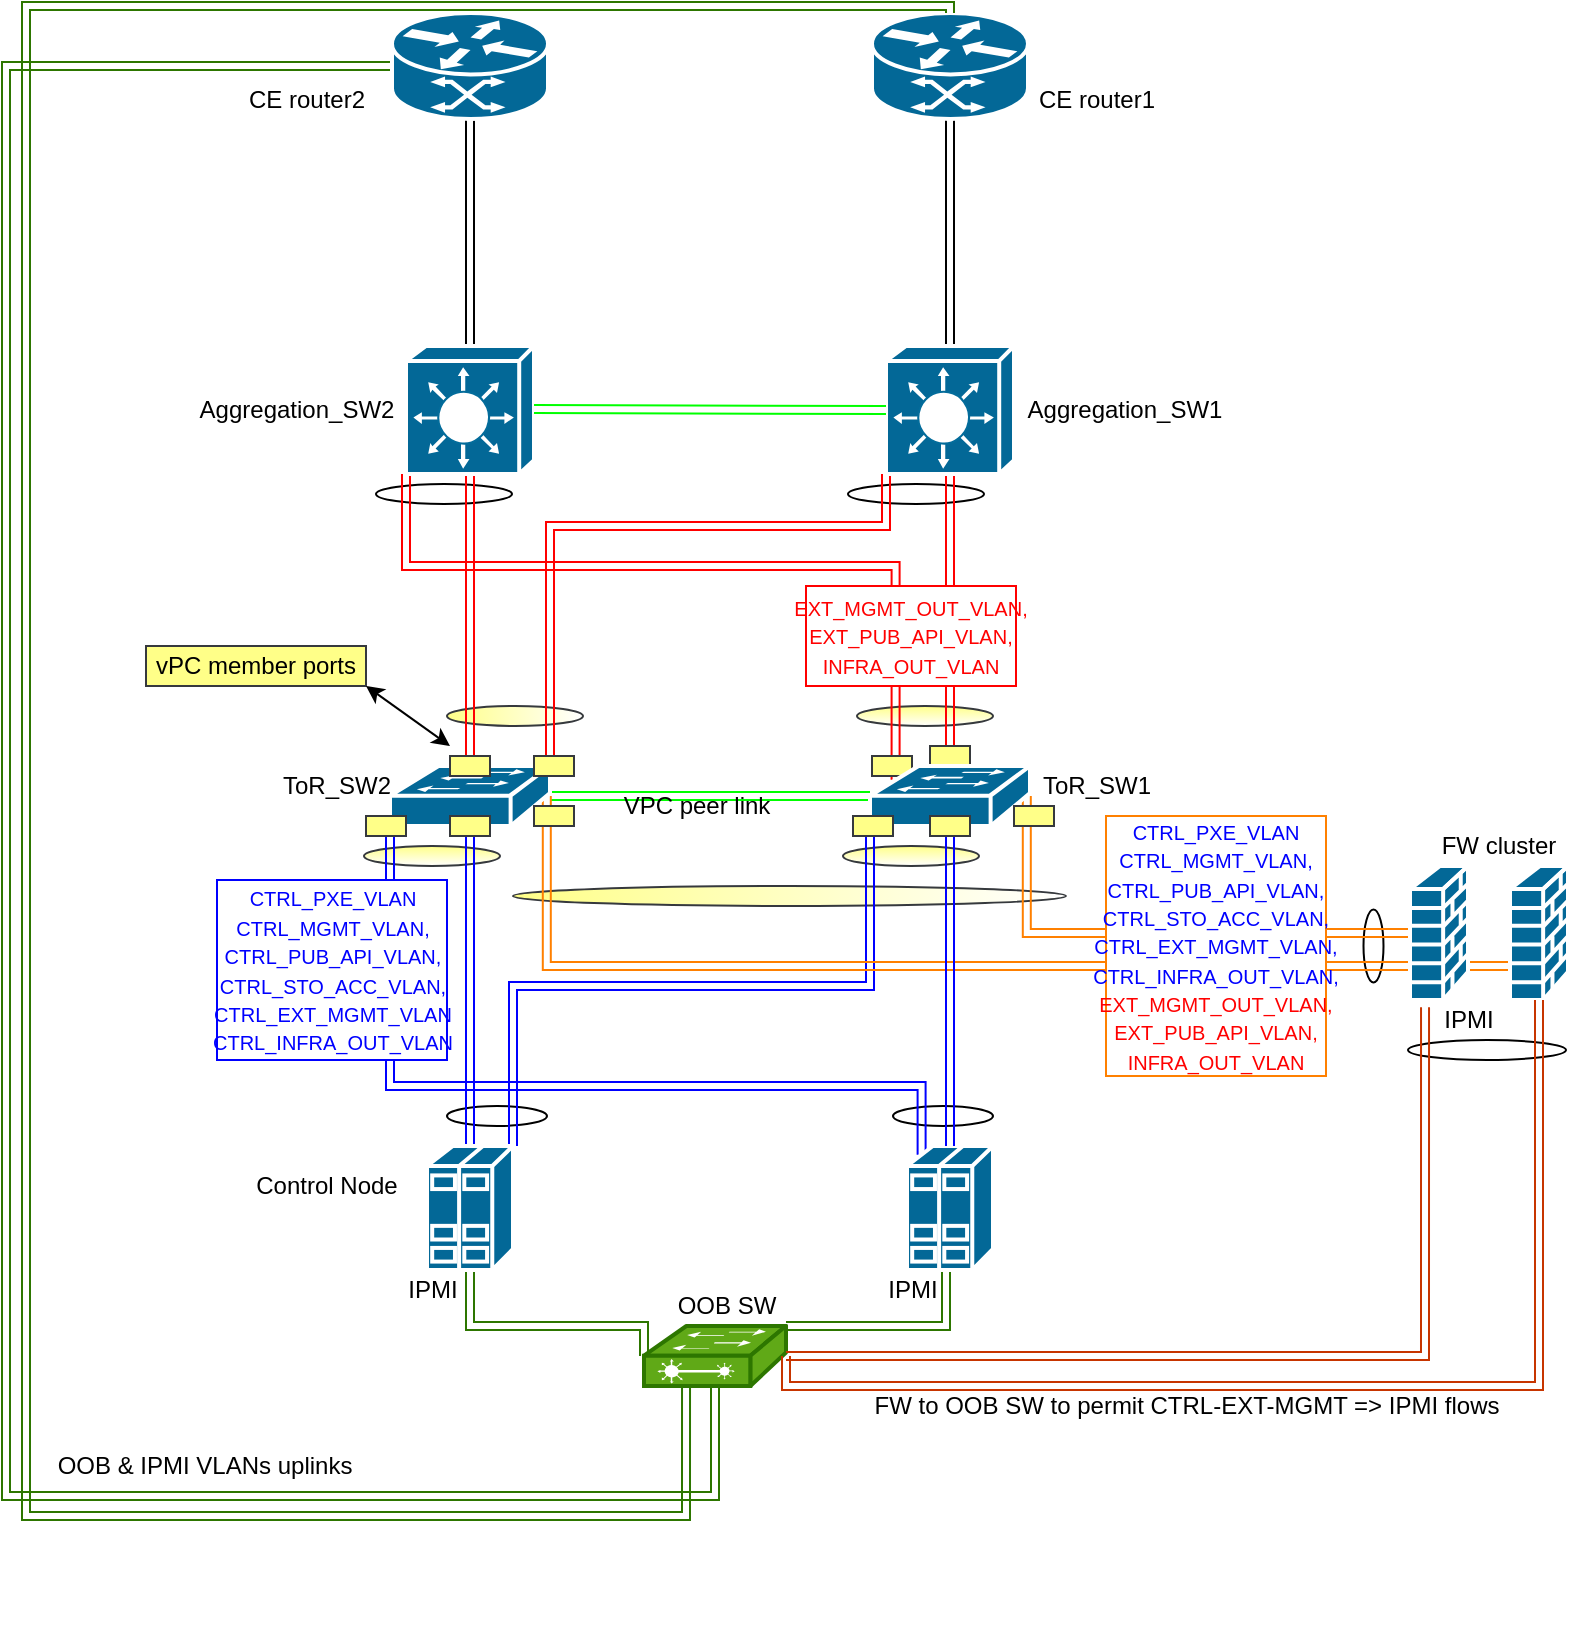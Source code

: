 <mxfile version="14.1.8" type="github">
  <diagram id="XjHLATgaNIMUa8NQz7aA" name="Page-1">
    <mxGraphModel dx="1775" dy="537" grid="1" gridSize="10" guides="1" tooltips="1" connect="1" arrows="1" fold="1" page="1" pageScale="1" pageWidth="850" pageHeight="1100" math="0" shadow="0">
      <root>
        <mxCell id="0" />
        <mxCell id="1" parent="0" />
        <mxCell id="eg7Gd9BjpVtbM1bQ0SC5-29" value="" style="ellipse;whiteSpace=wrap;html=1;" parent="1" vertex="1">
          <mxGeometry x="671" y="577" width="79" height="10" as="geometry" />
        </mxCell>
        <mxCell id="eg7Gd9BjpVtbM1bQ0SC5-14" value="" style="ellipse;whiteSpace=wrap;html=1;rotation=-90;" parent="1" vertex="1">
          <mxGeometry x="635.5" y="525" width="36.5" height="10" as="geometry" />
        </mxCell>
        <mxCell id="eg7Gd9BjpVtbM1bQ0SC5-2" value="" style="ellipse;whiteSpace=wrap;html=1;fillColor=#ffff88;strokeColor=#36393d;gradientDirection=east;gradientColor=#ffffff;" parent="1" vertex="1">
          <mxGeometry x="190.5" y="410" width="68" height="10" as="geometry" />
        </mxCell>
        <mxCell id="eg7Gd9BjpVtbM1bQ0SC5-3" value="" style="ellipse;whiteSpace=wrap;html=1;fillColor=#ffff88;strokeColor=#36393d;gradientColor=#ffffff;" parent="1" vertex="1">
          <mxGeometry x="149" y="480" width="68" height="10" as="geometry" />
        </mxCell>
        <mxCell id="eg7Gd9BjpVtbM1bQ0SC5-5" value="" style="ellipse;whiteSpace=wrap;html=1;fillColor=#ffff88;strokeColor=#36393d;gradientColor=#ffffff;" parent="1" vertex="1">
          <mxGeometry x="388.5" y="480" width="68" height="10" as="geometry" />
        </mxCell>
        <mxCell id="eg7Gd9BjpVtbM1bQ0SC5-6" value="" style="ellipse;whiteSpace=wrap;html=1;fillColor=#ffff88;strokeColor=#36393d;gradientColor=#ffffff;" parent="1" vertex="1">
          <mxGeometry x="395.5" y="410" width="68" height="10" as="geometry" />
        </mxCell>
        <mxCell id="eg7Gd9BjpVtbM1bQ0SC5-7" value="" style="ellipse;whiteSpace=wrap;html=1;fillColor=#ffff88;strokeColor=#36393d;gradientColor=#ffffff;gradientDirection=east;" parent="1" vertex="1">
          <mxGeometry x="223.5" y="500" width="276.5" height="10" as="geometry" />
        </mxCell>
        <mxCell id="TA1b77W6NPm8kg9r0I7c-41" value="" style="ellipse;whiteSpace=wrap;html=1;" parent="1" vertex="1">
          <mxGeometry x="391" y="299" width="68" height="10" as="geometry" />
        </mxCell>
        <mxCell id="TA1b77W6NPm8kg9r0I7c-40" value="" style="ellipse;whiteSpace=wrap;html=1;" parent="1" vertex="1">
          <mxGeometry x="155" y="299" width="68" height="10" as="geometry" />
        </mxCell>
        <mxCell id="TA1b77W6NPm8kg9r0I7c-15" value="" style="ellipse;whiteSpace=wrap;html=1;" parent="1" vertex="1">
          <mxGeometry x="190.5" y="610" width="50" height="10" as="geometry" />
        </mxCell>
        <mxCell id="TA1b77W6NPm8kg9r0I7c-11" value="" style="ellipse;whiteSpace=wrap;html=1;" parent="1" vertex="1">
          <mxGeometry x="413.5" y="610" width="50" height="10" as="geometry" />
        </mxCell>
        <mxCell id="TA1b77W6NPm8kg9r0I7c-7" style="edgeStyle=orthogonalEdgeStyle;rounded=0;orthogonalLoop=1;jettySize=auto;html=1;entryX=0.5;entryY=0.98;entryDx=0;entryDy=0;entryPerimeter=0;shape=link;strokeColor=#0000FF;" parent="1" source="TA1b77W6NPm8kg9r0I7c-1" target="TA1b77W6NPm8kg9r0I7c-3" edge="1">
          <mxGeometry relative="1" as="geometry" />
        </mxCell>
        <mxCell id="TA1b77W6NPm8kg9r0I7c-10" style="edgeStyle=orthogonalEdgeStyle;rounded=0;orthogonalLoop=1;jettySize=auto;html=1;exitX=1;exitY=0;exitDx=0;exitDy=0;exitPerimeter=0;entryX=0;entryY=0.98;entryDx=0;entryDy=0;entryPerimeter=0;shape=link;strokeColor=#0000FF;" parent="1" source="TA1b77W6NPm8kg9r0I7c-1" target="TA1b77W6NPm8kg9r0I7c-4" edge="1">
          <mxGeometry relative="1" as="geometry" />
        </mxCell>
        <mxCell id="Xf1OnpS6K2WvkpgggGJM-3" style="edgeStyle=orthogonalEdgeStyle;rounded=0;orthogonalLoop=1;jettySize=auto;html=1;exitX=0.5;exitY=1;exitDx=0;exitDy=0;exitPerimeter=0;fillColor=#60a917;strokeColor=#2D7600;shape=link;entryX=0;entryY=0.5;entryDx=0;entryDy=0;entryPerimeter=0;" parent="1" source="TA1b77W6NPm8kg9r0I7c-1" target="Xf1OnpS6K2WvkpgggGJM-1" edge="1">
          <mxGeometry relative="1" as="geometry">
            <mxPoint x="260" y="720" as="targetPoint" />
            <Array as="points">
              <mxPoint x="202" y="720" />
              <mxPoint x="289" y="720" />
            </Array>
          </mxGeometry>
        </mxCell>
        <mxCell id="TA1b77W6NPm8kg9r0I7c-1" value="" style="shape=mxgraph.cisco.servers.standard_host;html=1;pointerEvents=1;dashed=0;fillColor=#036897;strokeColor=#ffffff;strokeWidth=2;verticalLabelPosition=bottom;verticalAlign=top;align=center;outlineConnect=0;" parent="1" vertex="1">
          <mxGeometry x="180.5" y="630" width="43" height="62" as="geometry" />
        </mxCell>
        <mxCell id="TA1b77W6NPm8kg9r0I7c-9" style="edgeStyle=orthogonalEdgeStyle;rounded=0;orthogonalLoop=1;jettySize=auto;html=1;exitX=0.17;exitY=0.07;exitDx=0;exitDy=0;exitPerimeter=0;entryX=0;entryY=0.98;entryDx=0;entryDy=0;entryPerimeter=0;shape=link;strokeColor=#0000FF;" parent="1" source="TA1b77W6NPm8kg9r0I7c-2" target="TA1b77W6NPm8kg9r0I7c-3" edge="1">
          <mxGeometry relative="1" as="geometry">
            <Array as="points">
              <mxPoint x="428" y="600" />
              <mxPoint x="162" y="600" />
            </Array>
          </mxGeometry>
        </mxCell>
        <mxCell id="TA1b77W6NPm8kg9r0I7c-26" style="edgeStyle=orthogonalEdgeStyle;shape=link;rounded=0;orthogonalLoop=1;jettySize=auto;html=1;exitX=0.5;exitY=0;exitDx=0;exitDy=0;exitPerimeter=0;entryX=0.5;entryY=0.98;entryDx=0;entryDy=0;entryPerimeter=0;strokeColor=#0000FF;" parent="1" source="-m4TFduSaG5o08_VPAXe-14" target="TA1b77W6NPm8kg9r0I7c-4" edge="1">
          <mxGeometry relative="1" as="geometry" />
        </mxCell>
        <mxCell id="Xf1OnpS6K2WvkpgggGJM-4" style="edgeStyle=orthogonalEdgeStyle;rounded=0;orthogonalLoop=1;jettySize=auto;html=1;entryX=1;entryY=0;entryDx=0;entryDy=0;entryPerimeter=0;fillColor=#60a917;strokeColor=#2D7600;shape=link;" parent="1" source="TA1b77W6NPm8kg9r0I7c-2" target="Xf1OnpS6K2WvkpgggGJM-1" edge="1">
          <mxGeometry relative="1" as="geometry">
            <Array as="points">
              <mxPoint x="440" y="720" />
            </Array>
          </mxGeometry>
        </mxCell>
        <mxCell id="TA1b77W6NPm8kg9r0I7c-2" value="" style="shape=mxgraph.cisco.servers.standard_host;html=1;pointerEvents=1;dashed=0;fillColor=#036897;strokeColor=#ffffff;strokeWidth=2;verticalLabelPosition=bottom;verticalAlign=top;align=center;outlineConnect=0;" parent="1" vertex="1">
          <mxGeometry x="420.5" y="630" width="43" height="62" as="geometry" />
        </mxCell>
        <mxCell id="TA1b77W6NPm8kg9r0I7c-30" style="edgeStyle=orthogonalEdgeStyle;shape=link;rounded=0;orthogonalLoop=1;jettySize=auto;html=1;entryX=0.5;entryY=1;entryDx=0;entryDy=0;entryPerimeter=0;strokeColor=#FF0000;" parent="1" source="-m4TFduSaG5o08_VPAXe-2" target="TA1b77W6NPm8kg9r0I7c-27" edge="1">
          <mxGeometry relative="1" as="geometry" />
        </mxCell>
        <mxCell id="TA1b77W6NPm8kg9r0I7c-39" style="edgeStyle=orthogonalEdgeStyle;shape=link;rounded=0;orthogonalLoop=1;jettySize=auto;html=1;exitX=1;exitY=0;exitDx=0;exitDy=0;exitPerimeter=0;entryX=0;entryY=1;entryDx=0;entryDy=0;entryPerimeter=0;strokeColor=#FF0000;" parent="1" source="TA1b77W6NPm8kg9r0I7c-3" target="TA1b77W6NPm8kg9r0I7c-28" edge="1">
          <mxGeometry relative="1" as="geometry">
            <Array as="points">
              <mxPoint x="242" y="320" />
              <mxPoint x="410" y="320" />
            </Array>
          </mxGeometry>
        </mxCell>
        <mxCell id="TA1b77W6NPm8kg9r0I7c-42" style="edgeStyle=orthogonalEdgeStyle;shape=link;rounded=0;orthogonalLoop=1;jettySize=auto;html=1;strokeColor=#00FF00;" parent="1" source="TA1b77W6NPm8kg9r0I7c-3" target="TA1b77W6NPm8kg9r0I7c-4" edge="1">
          <mxGeometry relative="1" as="geometry" />
        </mxCell>
        <mxCell id="TA1b77W6NPm8kg9r0I7c-29" style="edgeStyle=orthogonalEdgeStyle;shape=link;rounded=0;orthogonalLoop=1;jettySize=auto;html=1;strokeColor=#FF0000;" parent="1" source="-m4TFduSaG5o08_VPAXe-7" target="TA1b77W6NPm8kg9r0I7c-28" edge="1">
          <mxGeometry relative="1" as="geometry" />
        </mxCell>
        <mxCell id="TA1b77W6NPm8kg9r0I7c-38" style="edgeStyle=orthogonalEdgeStyle;shape=link;rounded=0;orthogonalLoop=1;jettySize=auto;html=1;exitX=0.16;exitY=0.23;exitDx=0;exitDy=0;exitPerimeter=0;entryX=0;entryY=1;entryDx=0;entryDy=0;entryPerimeter=0;strokeColor=#FF0000;" parent="1" source="TA1b77W6NPm8kg9r0I7c-4" target="TA1b77W6NPm8kg9r0I7c-27" edge="1">
          <mxGeometry relative="1" as="geometry">
            <Array as="points">
              <mxPoint x="415" y="340" />
              <mxPoint x="170" y="340" />
            </Array>
          </mxGeometry>
        </mxCell>
        <mxCell id="TA1b77W6NPm8kg9r0I7c-18" style="edgeStyle=orthogonalEdgeStyle;rounded=0;orthogonalLoop=1;jettySize=auto;html=1;entryX=0.98;entryY=0.5;entryDx=0;entryDy=0;entryPerimeter=0;strokeColor=#FF8000;shape=link;" parent="1" source="TA1b77W6NPm8kg9r0I7c-5" target="TA1b77W6NPm8kg9r0I7c-4" edge="1">
          <mxGeometry relative="1" as="geometry" />
        </mxCell>
        <mxCell id="TA1b77W6NPm8kg9r0I7c-20" style="edgeStyle=orthogonalEdgeStyle;rounded=0;orthogonalLoop=1;jettySize=auto;html=1;entryX=0.98;entryY=0.5;entryDx=0;entryDy=0;entryPerimeter=0;strokeColor=#FF8000;shape=link;" parent="1" source="TA1b77W6NPm8kg9r0I7c-6" target="TA1b77W6NPm8kg9r0I7c-3" edge="1">
          <mxGeometry relative="1" as="geometry">
            <Array as="points">
              <mxPoint x="240" y="540" />
            </Array>
          </mxGeometry>
        </mxCell>
        <mxCell id="TA1b77W6NPm8kg9r0I7c-5" value="" style="shape=mxgraph.cisco.security.firewall;html=1;pointerEvents=1;dashed=0;fillColor=#036897;strokeColor=#ffffff;strokeWidth=2;verticalLabelPosition=bottom;verticalAlign=top;align=center;outlineConnect=0;" parent="1" vertex="1">
          <mxGeometry x="672" y="490" width="29" height="67" as="geometry" />
        </mxCell>
        <mxCell id="TA1b77W6NPm8kg9r0I7c-6" value="" style="shape=mxgraph.cisco.security.firewall;html=1;pointerEvents=1;dashed=0;fillColor=#036897;strokeColor=#ffffff;strokeWidth=2;verticalLabelPosition=bottom;verticalAlign=top;align=center;outlineConnect=0;" parent="1" vertex="1">
          <mxGeometry x="722" y="490" width="29" height="67" as="geometry" />
        </mxCell>
        <mxCell id="Xf1OnpS6K2WvkpgggGJM-37" style="edgeStyle=orthogonalEdgeStyle;shape=link;rounded=0;orthogonalLoop=1;jettySize=auto;html=1;exitX=0.5;exitY=0;exitDx=0;exitDy=0;exitPerimeter=0;entryX=0.5;entryY=1;entryDx=0;entryDy=0;entryPerimeter=0;" parent="1" source="TA1b77W6NPm8kg9r0I7c-27" target="Xf1OnpS6K2WvkpgggGJM-33" edge="1">
          <mxGeometry relative="1" as="geometry" />
        </mxCell>
        <mxCell id="TA1b77W6NPm8kg9r0I7c-27" value="" style="shape=mxgraph.cisco.switches.layer_3_switch;html=1;pointerEvents=1;dashed=0;fillColor=#036897;strokeColor=#ffffff;strokeWidth=2;verticalLabelPosition=bottom;verticalAlign=top;align=center;outlineConnect=0;" parent="1" vertex="1">
          <mxGeometry x="170" y="230" width="64" height="64" as="geometry" />
        </mxCell>
        <mxCell id="Xf1OnpS6K2WvkpgggGJM-38" style="edgeStyle=orthogonalEdgeStyle;shape=link;rounded=0;orthogonalLoop=1;jettySize=auto;html=1;exitX=0.5;exitY=0;exitDx=0;exitDy=0;exitPerimeter=0;entryX=0.5;entryY=1;entryDx=0;entryDy=0;entryPerimeter=0;" parent="1" source="TA1b77W6NPm8kg9r0I7c-28" target="Xf1OnpS6K2WvkpgggGJM-34" edge="1">
          <mxGeometry relative="1" as="geometry" />
        </mxCell>
        <mxCell id="TA1b77W6NPm8kg9r0I7c-28" value="" style="shape=mxgraph.cisco.switches.layer_3_switch;html=1;pointerEvents=1;dashed=0;fillColor=#036897;strokeColor=#ffffff;strokeWidth=2;verticalLabelPosition=bottom;verticalAlign=top;align=center;outlineConnect=0;" parent="1" vertex="1">
          <mxGeometry x="410" y="230" width="64" height="64" as="geometry" />
        </mxCell>
        <mxCell id="TA1b77W6NPm8kg9r0I7c-32" value="ToR_SW2" style="text;html=1;align=center;verticalAlign=middle;resizable=0;points=[];autosize=1;" parent="1" vertex="1">
          <mxGeometry x="100" y="440" width="70" height="20" as="geometry" />
        </mxCell>
        <mxCell id="TA1b77W6NPm8kg9r0I7c-33" value="ToR_SW1" style="text;html=1;align=center;verticalAlign=middle;resizable=0;points=[];autosize=1;" parent="1" vertex="1">
          <mxGeometry x="480" y="440" width="70" height="20" as="geometry" />
        </mxCell>
        <mxCell id="TA1b77W6NPm8kg9r0I7c-34" value="Aggregation_SW2" style="text;html=1;align=center;verticalAlign=middle;resizable=0;points=[];autosize=1;" parent="1" vertex="1">
          <mxGeometry x="60" y="252" width="110" height="20" as="geometry" />
        </mxCell>
        <mxCell id="TA1b77W6NPm8kg9r0I7c-35" value="Aggregation_SW1" style="text;html=1;align=center;verticalAlign=middle;resizable=0;points=[];autosize=1;" parent="1" vertex="1">
          <mxGeometry x="474" y="252" width="110" height="20" as="geometry" />
        </mxCell>
        <mxCell id="TA1b77W6NPm8kg9r0I7c-36" value="Control Node" style="text;html=1;align=center;verticalAlign=middle;resizable=0;points=[];autosize=1;" parent="1" vertex="1">
          <mxGeometry x="85" y="640" width="90" height="20" as="geometry" />
        </mxCell>
        <mxCell id="TA1b77W6NPm8kg9r0I7c-37" value="FW cluster" style="text;html=1;align=center;verticalAlign=middle;resizable=0;points=[];autosize=1;" parent="1" vertex="1">
          <mxGeometry x="681" y="470" width="70" height="20" as="geometry" />
        </mxCell>
        <mxCell id="TA1b77W6NPm8kg9r0I7c-43" value="VPC peer link" style="text;html=1;align=center;verticalAlign=middle;resizable=0;points=[];autosize=1;" parent="1" vertex="1">
          <mxGeometry x="270" y="450" width="90" height="20" as="geometry" />
        </mxCell>
        <mxCell id="TA1b77W6NPm8kg9r0I7c-45" style="edgeStyle=orthogonalEdgeStyle;shape=link;rounded=0;orthogonalLoop=1;jettySize=auto;html=1;entryX=0;entryY=0.5;entryDx=0;entryDy=0;entryPerimeter=0;strokeColor=#00FF00;" parent="1" target="TA1b77W6NPm8kg9r0I7c-28" edge="1">
          <mxGeometry relative="1" as="geometry">
            <mxPoint x="234" y="261.5" as="sourcePoint" />
            <mxPoint x="394" y="261.5" as="targetPoint" />
          </mxGeometry>
        </mxCell>
        <mxCell id="TA1b77W6NPm8kg9r0I7c-46" value="&lt;span style=&quot;font-family: &amp;#34;calibri&amp;#34; , sans-serif ; text-transform: uppercase&quot;&gt;&lt;font style=&quot;font-size: 10px&quot; color=&quot;#0000ff&quot;&gt;CTRL_PXE_VLAN&lt;br&gt;ctrl_mgmt_vlan, ctrl_pub_api_vlan,&lt;br&gt;ctrl_sto_acc_vlan, CTRL_ext_mgmt_vlan&lt;br&gt;CTRL_INFRA_OUT_VLAN&lt;br&gt;&lt;/font&gt;&lt;/span&gt;" style="whiteSpace=wrap;html=1;strokeColor=#0000FF;" parent="1" vertex="1">
          <mxGeometry x="75.5" y="497" width="115" height="90" as="geometry" />
        </mxCell>
        <mxCell id="TA1b77W6NPm8kg9r0I7c-48" value="&lt;font style=&quot;font-size: 10px&quot;&gt;&lt;font style=&quot;font-size: 10px&quot;&gt;&lt;font face=&quot;calibri, sans-serif&quot; style=&quot;color: rgb(0 , 0 , 255) ; font-size: 10px&quot;&gt;&lt;span style=&quot;text-transform: uppercase&quot;&gt;CTRL_PXE_VLAN&lt;br&gt;ctrl_mgmt_vlan, ctrl_pub_api_vlan,&lt;/span&gt;&lt;/font&gt;&lt;br&gt;&lt;font face=&quot;calibri, sans-serif&quot; style=&quot;color: rgb(0 , 0 , 255) ; font-size: 10px&quot;&gt;&lt;span style=&quot;text-transform: uppercase&quot;&gt;ctrl_sto_acc_vlan, CTRL_ext_mgmt_vlan,&lt;br&gt;CTRL_INFRA_OUT_VLAN,&lt;/span&gt;&lt;/font&gt;&lt;br&gt;&lt;font face=&quot;calibri, sans-serif&quot; style=&quot;font-size: 10px&quot; color=&quot;#ff0000&quot;&gt;&lt;span style=&quot;text-transform: uppercase&quot;&gt;EXT_MGMT_OUT_VLAN,&lt;br&gt;EXT_PUB_API_VLAN, INFRA_OUT_VLAN&lt;/span&gt;&lt;/font&gt;&lt;/font&gt;&lt;/font&gt;&lt;font style=&quot;font-size: 10px&quot; color=&quot;#0000ff&quot;&gt;&lt;br&gt;&lt;/font&gt;" style="whiteSpace=wrap;html=1;strokeColor=#FF8000;" parent="1" vertex="1">
          <mxGeometry x="520" y="465" width="110" height="130" as="geometry" />
        </mxCell>
        <mxCell id="TA1b77W6NPm8kg9r0I7c-49" value="&lt;span style=&quot;color: rgb(255 , 0 , 0) ; font-family: &amp;#34;calibri&amp;#34; , sans-serif ; font-size: 10px ; text-transform: uppercase&quot;&gt;EXT_MGMT_OUT_VLAN,&lt;/span&gt;&lt;br style=&quot;color: rgb(255 , 0 , 0) ; font-family: &amp;#34;calibri&amp;#34; , sans-serif ; font-size: 10px ; text-transform: uppercase&quot;&gt;&lt;span style=&quot;color: rgb(255 , 0 , 0) ; font-family: &amp;#34;calibri&amp;#34; , sans-serif ; font-size: 10px ; text-transform: uppercase&quot;&gt;EXT_PUB_API_VLAN,&lt;br&gt;INFRA_OUT_VLAN&lt;/span&gt;&lt;font style=&quot;font-size: 10px&quot; color=&quot;#0000ff&quot;&gt;&lt;br&gt;&lt;/font&gt;" style="whiteSpace=wrap;html=1;strokeColor=#FF0000;" parent="1" vertex="1">
          <mxGeometry x="370" y="350" width="105" height="50" as="geometry" />
        </mxCell>
        <mxCell id="Xf1OnpS6K2WvkpgggGJM-5" style="edgeStyle=orthogonalEdgeStyle;rounded=0;orthogonalLoop=1;jettySize=auto;html=1;fillColor=#60a917;strokeColor=#2D7600;shape=link;entryX=0;entryY=0.5;entryDx=0;entryDy=0;entryPerimeter=0;" parent="1" source="Xf1OnpS6K2WvkpgggGJM-1" target="Xf1OnpS6K2WvkpgggGJM-33" edge="1">
          <mxGeometry relative="1" as="geometry">
            <mxPoint x="-35.5" y="273" as="targetPoint" />
            <Array as="points">
              <mxPoint x="-30" y="805" />
              <mxPoint x="-30" y="90" />
            </Array>
          </mxGeometry>
        </mxCell>
        <mxCell id="Xf1OnpS6K2WvkpgggGJM-1" value="" style="shape=mxgraph.cisco.switches.layer_2_remote_switch;html=1;pointerEvents=1;dashed=0;fillColor=#60a917;strokeColor=#2D7600;strokeWidth=2;verticalLabelPosition=bottom;verticalAlign=top;align=center;outlineConnect=0;fontColor=#ffffff;" parent="1" vertex="1">
          <mxGeometry x="289" y="720" width="71" height="30" as="geometry" />
        </mxCell>
        <mxCell id="Xf1OnpS6K2WvkpgggGJM-8" value="OOB SW" style="text;html=1;align=center;verticalAlign=middle;resizable=0;points=[];autosize=1;" parent="1" vertex="1">
          <mxGeometry x="300" y="700" width="60" height="20" as="geometry" />
        </mxCell>
        <mxCell id="Xf1OnpS6K2WvkpgggGJM-9" value="IPMI" style="text;html=1;align=center;verticalAlign=middle;resizable=0;points=[];autosize=1;" parent="1" vertex="1">
          <mxGeometry x="163" y="692" width="40" height="20" as="geometry" />
        </mxCell>
        <mxCell id="Xf1OnpS6K2WvkpgggGJM-10" value="IPMI" style="text;html=1;align=center;verticalAlign=middle;resizable=0;points=[];autosize=1;" parent="1" vertex="1">
          <mxGeometry x="403" y="692" width="40" height="20" as="geometry" />
        </mxCell>
        <mxCell id="Xf1OnpS6K2WvkpgggGJM-11" value="IPMI" style="text;html=1;align=center;verticalAlign=middle;resizable=0;points=[];autosize=1;" parent="1" vertex="1">
          <mxGeometry x="681" y="557" width="40" height="20" as="geometry" />
        </mxCell>
        <mxCell id="Xf1OnpS6K2WvkpgggGJM-14" value="&lt;span style=&quot;color: rgba(0 , 0 , 0 , 0) ; font-family: monospace ; font-size: 0px&quot;&gt;%3CmxGraphModel%3E%3Croot%3E%3CmxCell%20id%3D%220%22%2F%3E%3CmxCell%20id%3D%221%22%20parent%3D%220%22%2F%3E%3CmxCell%20id%3D%222%22%20value%3D%2210.7.10.3%2F24%22%20style%3D%22text%3Bhtml%3D1%3Balign%3Dcenter%3BverticalAlign%3Dmiddle%3Bresizable%3D0%3Bpoints%3D%5B%5D%3Bautosize%3D1%3B%22%20vertex%3D%221%22%20parent%3D%221%22%3E%3CmxGeometry%20x%3D%22199.5%22%20y%3D%22540%22%20width%3D%2280%22%20height%3D%2220%22%20as%3D%22geometry%22%2F%3E%3C%2FmxCell%3E%3C%2Froot%3E%3C%2FmxGraphModel%3E&lt;/span&gt;" style="text;html=1;align=center;verticalAlign=middle;resizable=0;points=[];autosize=1;" parent="1" vertex="1">
          <mxGeometry x="330" y="850" width="20" height="20" as="geometry" />
        </mxCell>
        <mxCell id="Xf1OnpS6K2WvkpgggGJM-33" value="" style="shape=mxgraph.cisco.routers.atm_router;html=1;pointerEvents=1;dashed=0;fillColor=#036897;strokeColor=#ffffff;strokeWidth=2;verticalLabelPosition=bottom;verticalAlign=top;align=center;outlineConnect=0;" parent="1" vertex="1">
          <mxGeometry x="163" y="63.5" width="78" height="53" as="geometry" />
        </mxCell>
        <mxCell id="Xf1OnpS6K2WvkpgggGJM-34" value="" style="shape=mxgraph.cisco.routers.atm_router;html=1;pointerEvents=1;dashed=0;fillColor=#036897;strokeColor=#ffffff;strokeWidth=2;verticalLabelPosition=bottom;verticalAlign=top;align=center;outlineConnect=0;" parent="1" vertex="1">
          <mxGeometry x="403" y="63.5" width="78" height="53" as="geometry" />
        </mxCell>
        <mxCell id="Xf1OnpS6K2WvkpgggGJM-35" value="CE router2" style="text;html=1;align=center;verticalAlign=middle;resizable=0;points=[];autosize=1;" parent="1" vertex="1">
          <mxGeometry x="85" y="96.5" width="70" height="20" as="geometry" />
        </mxCell>
        <mxCell id="Xf1OnpS6K2WvkpgggGJM-36" value="CE router1" style="text;html=1;align=center;verticalAlign=middle;resizable=0;points=[];autosize=1;" parent="1" vertex="1">
          <mxGeometry x="479.5" y="96.5" width="70" height="20" as="geometry" />
        </mxCell>
        <mxCell id="-m4TFduSaG5o08_VPAXe-5" style="edgeStyle=orthogonalEdgeStyle;shape=link;rounded=0;orthogonalLoop=1;jettySize=auto;html=1;entryX=0.5;entryY=1;entryDx=0;entryDy=0;entryPerimeter=0;strokeColor=#FF0000;" parent="1" source="TA1b77W6NPm8kg9r0I7c-3" target="-m4TFduSaG5o08_VPAXe-2" edge="1">
          <mxGeometry relative="1" as="geometry">
            <mxPoint x="202" y="440" as="sourcePoint" />
            <mxPoint x="202" y="294" as="targetPoint" />
          </mxGeometry>
        </mxCell>
        <mxCell id="-m4TFduSaG5o08_VPAXe-8" style="edgeStyle=orthogonalEdgeStyle;shape=link;rounded=0;orthogonalLoop=1;jettySize=auto;html=1;strokeColor=#FF0000;" parent="1" source="TA1b77W6NPm8kg9r0I7c-4" target="-m4TFduSaG5o08_VPAXe-7" edge="1">
          <mxGeometry relative="1" as="geometry">
            <mxPoint x="442" y="440" as="sourcePoint" />
            <mxPoint x="442" y="294" as="targetPoint" />
          </mxGeometry>
        </mxCell>
        <mxCell id="-m4TFduSaG5o08_VPAXe-15" style="edgeStyle=orthogonalEdgeStyle;shape=link;rounded=0;orthogonalLoop=1;jettySize=auto;html=1;exitX=0.5;exitY=0;exitDx=0;exitDy=0;exitPerimeter=0;entryX=0.5;entryY=0.98;entryDx=0;entryDy=0;entryPerimeter=0;strokeColor=#0000FF;" parent="1" source="TA1b77W6NPm8kg9r0I7c-2" target="-m4TFduSaG5o08_VPAXe-14" edge="1">
          <mxGeometry relative="1" as="geometry">
            <mxPoint x="442" y="630" as="sourcePoint" />
            <mxPoint x="442" y="469.4" as="targetPoint" />
          </mxGeometry>
        </mxCell>
        <mxCell id="-m4TFduSaG5o08_VPAXe-19" value="vPC member ports" style="rounded=0;whiteSpace=wrap;html=1;fillColor=#ffff88;strokeColor=#36393d;" parent="1" vertex="1">
          <mxGeometry x="40" y="380" width="110" height="20" as="geometry" />
        </mxCell>
        <mxCell id="-m4TFduSaG5o08_VPAXe-20" value="" style="endArrow=classic;startArrow=classic;html=1;entryX=1;entryY=1;entryDx=0;entryDy=0;" parent="1" target="-m4TFduSaG5o08_VPAXe-19" edge="1">
          <mxGeometry width="50" height="50" relative="1" as="geometry">
            <mxPoint x="192" y="430" as="sourcePoint" />
            <mxPoint x="132" y="410" as="targetPoint" />
          </mxGeometry>
        </mxCell>
        <mxCell id="TA1b77W6NPm8kg9r0I7c-3" value="" style="shape=mxgraph.cisco.switches.workgroup_switch;html=1;pointerEvents=1;dashed=0;fillColor=#036897;strokeColor=#ffffff;strokeWidth=2;verticalLabelPosition=bottom;verticalAlign=top;align=center;outlineConnect=0;" parent="1" vertex="1">
          <mxGeometry x="162" y="440" width="80" height="30" as="geometry" />
        </mxCell>
        <mxCell id="-m4TFduSaG5o08_VPAXe-2" value="" style="whiteSpace=wrap;html=1;fillColor=#ffff88;strokeColor=#36393d;" parent="1" vertex="1">
          <mxGeometry x="192" y="435" width="20" height="10" as="geometry" />
        </mxCell>
        <mxCell id="-m4TFduSaG5o08_VPAXe-12" value="" style="whiteSpace=wrap;html=1;fillColor=#ffff88;strokeColor=#36393d;" parent="1" vertex="1">
          <mxGeometry x="234" y="435" width="20" height="10" as="geometry" />
        </mxCell>
        <mxCell id="-m4TFduSaG5o08_VPAXe-6" value="" style="whiteSpace=wrap;html=1;fillColor=#ffff88;strokeColor=#36393d;" parent="1" vertex="1">
          <mxGeometry x="192" y="465" width="20" height="10" as="geometry" />
        </mxCell>
        <mxCell id="-m4TFduSaG5o08_VPAXe-13" value="" style="whiteSpace=wrap;html=1;fillColor=#ffff88;strokeColor=#36393d;" parent="1" vertex="1">
          <mxGeometry x="150" y="465" width="20" height="10" as="geometry" />
        </mxCell>
        <mxCell id="-m4TFduSaG5o08_VPAXe-7" value="" style="whiteSpace=wrap;html=1;fillColor=#ffff88;strokeColor=#36393d;" parent="1" vertex="1">
          <mxGeometry x="432" y="430" width="20" height="10" as="geometry" />
        </mxCell>
        <mxCell id="-m4TFduSaG5o08_VPAXe-9" value="" style="whiteSpace=wrap;html=1;fillColor=#ffff88;strokeColor=#36393d;" parent="1" vertex="1">
          <mxGeometry x="403" y="435" width="20" height="10" as="geometry" />
        </mxCell>
        <mxCell id="TA1b77W6NPm8kg9r0I7c-4" value="" style="shape=mxgraph.cisco.switches.workgroup_switch;html=1;pointerEvents=1;dashed=0;fillColor=#036897;strokeColor=#ffffff;strokeWidth=2;verticalLabelPosition=bottom;verticalAlign=top;align=center;outlineConnect=0;" parent="1" vertex="1">
          <mxGeometry x="402" y="440" width="80" height="30" as="geometry" />
        </mxCell>
        <mxCell id="-m4TFduSaG5o08_VPAXe-16" value="" style="whiteSpace=wrap;html=1;fillColor=#ffff88;strokeColor=#36393d;" parent="1" vertex="1">
          <mxGeometry x="393.5" y="465" width="20" height="10" as="geometry" />
        </mxCell>
        <mxCell id="-m4TFduSaG5o08_VPAXe-14" value="" style="whiteSpace=wrap;html=1;fillColor=#ffff88;strokeColor=#36393d;" parent="1" vertex="1">
          <mxGeometry x="432" y="465" width="20" height="10" as="geometry" />
        </mxCell>
        <mxCell id="eg7Gd9BjpVtbM1bQ0SC5-9" value="" style="whiteSpace=wrap;html=1;fillColor=#ffff88;strokeColor=#36393d;" parent="1" vertex="1">
          <mxGeometry x="474" y="460" width="20" height="10" as="geometry" />
        </mxCell>
        <mxCell id="eg7Gd9BjpVtbM1bQ0SC5-12" value="" style="whiteSpace=wrap;html=1;fillColor=#ffff88;strokeColor=#36393d;" parent="1" vertex="1">
          <mxGeometry x="234" y="460" width="20" height="10" as="geometry" />
        </mxCell>
        <mxCell id="eg7Gd9BjpVtbM1bQ0SC5-26" style="edgeStyle=orthogonalEdgeStyle;rounded=0;orthogonalLoop=1;jettySize=auto;html=1;fillColor=#60a917;strokeColor=#2D7600;shape=link;exitX=0.296;exitY=1;exitDx=0;exitDy=0;exitPerimeter=0;" parent="1" source="Xf1OnpS6K2WvkpgggGJM-1" target="Xf1OnpS6K2WvkpgggGJM-34" edge="1">
          <mxGeometry relative="1" as="geometry">
            <mxPoint x="334.5" y="760" as="sourcePoint" />
            <mxPoint x="173" y="100" as="targetPoint" />
            <Array as="points">
              <mxPoint x="310" y="815" />
              <mxPoint x="-20" y="815" />
              <mxPoint x="-20" y="60" />
              <mxPoint x="442" y="60" />
            </Array>
          </mxGeometry>
        </mxCell>
        <mxCell id="eg7Gd9BjpVtbM1bQ0SC5-27" style="edgeStyle=orthogonalEdgeStyle;rounded=0;orthogonalLoop=1;jettySize=auto;html=1;fillColor=#fa6800;strokeColor=#C73500;shape=link;exitX=0.5;exitY=1;exitDx=0;exitDy=0;exitPerimeter=0;entryX=1;entryY=0.5;entryDx=0;entryDy=0;entryPerimeter=0;" parent="1" source="TA1b77W6NPm8kg9r0I7c-6" target="Xf1OnpS6K2WvkpgggGJM-1" edge="1">
          <mxGeometry relative="1" as="geometry">
            <Array as="points">
              <mxPoint x="737" y="750" />
              <mxPoint x="360" y="750" />
            </Array>
            <mxPoint x="701" y="669" as="sourcePoint" />
            <mxPoint x="621" y="712" as="targetPoint" />
          </mxGeometry>
        </mxCell>
        <mxCell id="eg7Gd9BjpVtbM1bQ0SC5-28" style="edgeStyle=orthogonalEdgeStyle;rounded=0;orthogonalLoop=1;jettySize=auto;html=1;fillColor=#fa6800;strokeColor=#C73500;shape=link;exitX=-0.037;exitY=0.184;exitDx=0;exitDy=0;exitPerimeter=0;entryX=1;entryY=0.5;entryDx=0;entryDy=0;entryPerimeter=0;" parent="1" source="Xf1OnpS6K2WvkpgggGJM-11" target="Xf1OnpS6K2WvkpgggGJM-1" edge="1">
          <mxGeometry relative="1" as="geometry">
            <Array as="points">
              <mxPoint x="680" y="735" />
            </Array>
            <mxPoint x="746.5" y="567" as="sourcePoint" />
            <mxPoint x="370" y="745" as="targetPoint" />
          </mxGeometry>
        </mxCell>
        <mxCell id="eg7Gd9BjpVtbM1bQ0SC5-30" value="OOB &amp;amp; IPMI VLANs uplinks" style="text;html=1;align=center;verticalAlign=middle;resizable=0;points=[];autosize=1;" parent="1" vertex="1">
          <mxGeometry x="-11" y="780" width="160" height="20" as="geometry" />
        </mxCell>
        <mxCell id="eg7Gd9BjpVtbM1bQ0SC5-31" value="FW to OOB SW to permit CTRL-EXT-MGMT =&amp;gt; IPMI flows" style="text;html=1;align=center;verticalAlign=middle;resizable=0;points=[];autosize=1;" parent="1" vertex="1">
          <mxGeometry x="395" y="750" width="330" height="20" as="geometry" />
        </mxCell>
      </root>
    </mxGraphModel>
  </diagram>
</mxfile>
